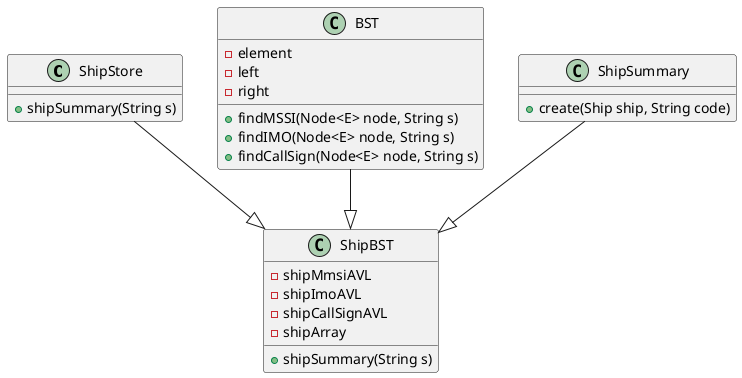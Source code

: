 @startuml
'https://plantuml.com/class-diagram

class ShipStore{
    +shipSummary(String s)
}
class ShipBST{
    -shipMmsiAVL
    -shipImoAVL
    -shipCallSignAVL
    -shipArray
    +shipSummary(String s)
}
class BST{
    -element
    -left
    -right
    +findMSSI(Node<E> node, String s)
    +findIMO(Node<E> node, String s)
    +findCallSign(Node<E> node, String s)
}

class ShipSummary{
    +create(Ship ship, String code)
}

BST--|>ShipBST
ShipStore--|>ShipBST
ShipSummary--|>ShipBST

@enduml